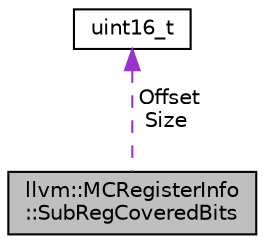 digraph "llvm::MCRegisterInfo::SubRegCoveredBits"
{
 // LATEX_PDF_SIZE
  bgcolor="transparent";
  edge [fontname="Helvetica",fontsize="10",labelfontname="Helvetica",labelfontsize="10"];
  node [fontname="Helvetica",fontsize="10",shape=record];
  Node1 [label="llvm::MCRegisterInfo\l::SubRegCoveredBits",height=0.2,width=0.4,color="black", fillcolor="grey75", style="filled", fontcolor="black",tooltip="SubRegCoveredBits - Emitted by tablegen: bit range covered by a subreg index, -1 in any being invalid..."];
  Node2 -> Node1 [dir="back",color="darkorchid3",fontsize="10",style="dashed",label=" Offset\nSize" ,fontname="Helvetica"];
  Node2 [label="uint16_t",height=0.2,width=0.4,color="black",URL="$classuint16__t.html",tooltip=" "];
}
